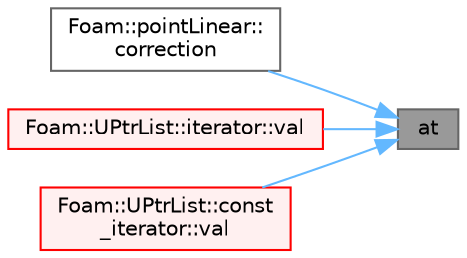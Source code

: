 digraph "at"
{
 // LATEX_PDF_SIZE
  bgcolor="transparent";
  edge [fontname=Helvetica,fontsize=10,labelfontname=Helvetica,labelfontsize=10];
  node [fontname=Helvetica,fontsize=10,shape=box,height=0.2,width=0.4];
  rankdir="RL";
  Node1 [id="Node000001",label="at",height=0.2,width=0.4,color="gray40", fillcolor="grey60", style="filled", fontcolor="black",tooltip=" "];
  Node1 -> Node2 [id="edge1_Node000001_Node000002",dir="back",color="steelblue1",style="solid",tooltip=" "];
  Node2 [id="Node000002",label="Foam::pointLinear::\lcorrection",height=0.2,width=0.4,color="grey40", fillcolor="white", style="filled",URL="$classFoam_1_1pointLinear.html#a683d4cb418f39972bd3c928468a84681",tooltip=" "];
  Node1 -> Node3 [id="edge2_Node000001_Node000003",dir="back",color="steelblue1",style="solid",tooltip=" "];
  Node3 [id="Node000003",label="Foam::UPtrList::iterator::val",height=0.2,width=0.4,color="red", fillcolor="#FFF0F0", style="filled",URL="$classFoam_1_1UPtrList_1_1iterator.html#a8b457cf9c16424a55b596dbd9140faba",tooltip=" "];
  Node1 -> Node7 [id="edge3_Node000001_Node000007",dir="back",color="steelblue1",style="solid",tooltip=" "];
  Node7 [id="Node000007",label="Foam::UPtrList::const\l_iterator::val",height=0.2,width=0.4,color="red", fillcolor="#FFF0F0", style="filled",URL="$classFoam_1_1UPtrList_1_1const__iterator.html#adf0ac107511940e3d66378a875b88212",tooltip=" "];
}
